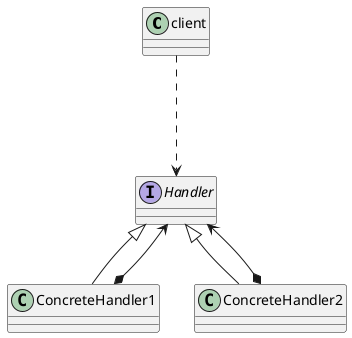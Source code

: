 @startuml

class client

interface Handler
class ConcreteHandler1
class ConcreteHandler2

Handler <|-- ConcreteHandler1
Handler <|-- ConcreteHandler2

ConcreteHandler1 *--> Handler
ConcreteHandler2 *--> Handler

client --.> Handler

@enduml